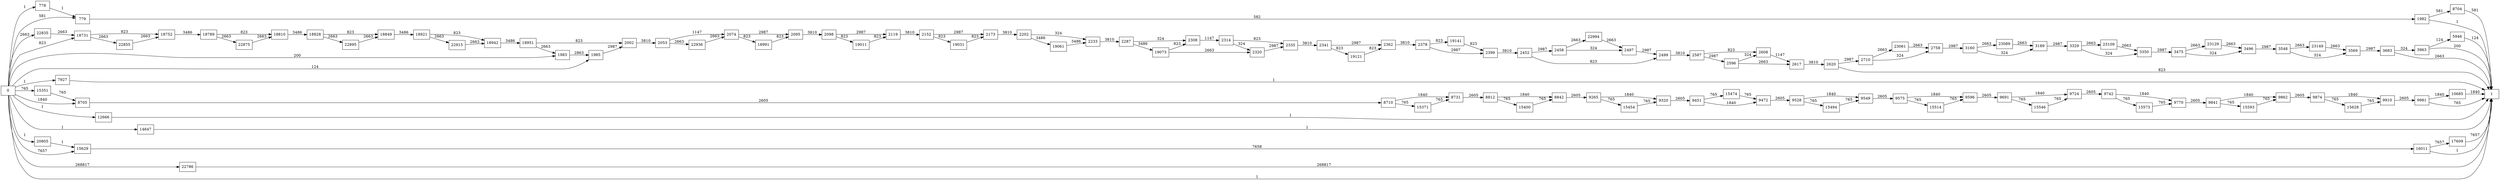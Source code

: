 digraph {
	graph [rankdir=LR]
	node [shape=rectangle]
	778 -> 779 [label=1]
	779 -> 1982 [label=582]
	1982 -> 1 [label=1]
	1982 -> 8704 [label=581]
	1983 -> 1985 [label=2863]
	1985 -> 2002 [label=2987]
	2002 -> 2053 [label=3810]
	2053 -> 2074 [label=1147]
	2053 -> 22936 [label=2663]
	2074 -> 2095 [label=2987]
	2074 -> 18991 [label=823]
	2095 -> 2098 [label=3810]
	2098 -> 2119 [label=2987]
	2098 -> 19011 [label=823]
	2119 -> 2152 [label=3810]
	2152 -> 2173 [label=2987]
	2152 -> 19031 [label=823]
	2173 -> 2202 [label=3810]
	2202 -> 2233 [label=324]
	2202 -> 19061 [label=3486]
	2233 -> 2287 [label=3810]
	2287 -> 2308 [label=324]
	2287 -> 19073 [label=3486]
	2308 -> 2314 [label=1147]
	2314 -> 2320 [label=324]
	2314 -> 2335 [label=823]
	2320 -> 2335 [label=2987]
	2335 -> 2341 [label=3810]
	2341 -> 2362 [label=2987]
	2341 -> 19121 [label=823]
	2362 -> 2378 [label=3810]
	2378 -> 2399 [label=2987]
	2378 -> 19141 [label=823]
	2399 -> 2452 [label=3810]
	2452 -> 2458 [label=2987]
	2452 -> 2499 [label=823]
	2458 -> 2497 [label=324]
	2458 -> 22994 [label=2663]
	2497 -> 2499 [label=2987]
	2499 -> 2587 [label=3810]
	2587 -> 2596 [label=2987]
	2587 -> 2608 [label=823]
	2596 -> 2608 [label=324]
	2596 -> 2617 [label=2663]
	2608 -> 2617 [label=1147]
	2617 -> 2620 [label=3810]
	2620 -> 1 [label=823]
	2620 -> 2710 [label=2987]
	2710 -> 2758 [label=324]
	2710 -> 23061 [label=2663]
	2758 -> 3160 [label=2987]
	3160 -> 3189 [label=324]
	3160 -> 23089 [label=2663]
	3189 -> 3329 [label=2987]
	3329 -> 3350 [label=324]
	3329 -> 23109 [label=2663]
	3350 -> 3475 [label=2987]
	3475 -> 3496 [label=324]
	3475 -> 23129 [label=2663]
	3496 -> 3548 [label=2987]
	3548 -> 3569 [label=324]
	3548 -> 23149 [label=2663]
	3569 -> 3683 [label=2987]
	3683 -> 3963 [label=324]
	3683 -> 1 [label=2663]
	3963 -> 1 [label=200]
	3963 -> 5946 [label=124]
	5946 -> 1 [label=124]
	7927 -> 1 [label=1]
	8704 -> 1 [label=581]
	8705 -> 8710 [label=2605]
	8710 -> 8731 [label=1840]
	8710 -> 15371 [label=765]
	8731 -> 8812 [label=2605]
	8812 -> 8842 [label=1840]
	8812 -> 15400 [label=765]
	8842 -> 9265 [label=2605]
	9265 -> 9320 [label=1840]
	9265 -> 15454 [label=765]
	9320 -> 9451 [label=2605]
	9451 -> 9472 [label=1840]
	9451 -> 15474 [label=765]
	9472 -> 9528 [label=2605]
	9528 -> 9549 [label=1840]
	9528 -> 15494 [label=765]
	9549 -> 9575 [label=2605]
	9575 -> 9596 [label=1840]
	9575 -> 15514 [label=765]
	9596 -> 9691 [label=2605]
	9691 -> 9724 [label=1840]
	9691 -> 15546 [label=765]
	9724 -> 9742 [label=2605]
	9742 -> 9770 [label=1840]
	9742 -> 15573 [label=765]
	9770 -> 9841 [label=2605]
	9841 -> 9862 [label=1840]
	9841 -> 15593 [label=765]
	9862 -> 9874 [label=2605]
	9874 -> 9910 [label=1840]
	9874 -> 15628 [label=765]
	9910 -> 9981 [label=2605]
	9981 -> 1 [label=765]
	9981 -> 10685 [label=1840]
	10685 -> 1 [label=1840]
	12666 -> 1 [label=1]
	14647 -> 1 [label=1]
	15351 -> 8705 [label=765]
	15371 -> 8731 [label=765]
	15400 -> 8842 [label=765]
	15454 -> 9320 [label=765]
	15474 -> 9472 [label=765]
	15494 -> 9549 [label=765]
	15514 -> 9596 [label=765]
	15546 -> 9724 [label=765]
	15573 -> 9770 [label=765]
	15593 -> 9862 [label=765]
	15628 -> 9910 [label=765]
	15629 -> 16011 [label=7658]
	16011 -> 1 [label=1]
	16011 -> 17609 [label=7657]
	17609 -> 1 [label=7657]
	18731 -> 18752 [label=823]
	18731 -> 22855 [label=2663]
	18752 -> 18789 [label=3486]
	18789 -> 18810 [label=823]
	18789 -> 22875 [label=2663]
	18810 -> 18828 [label=3486]
	18828 -> 18849 [label=823]
	18828 -> 22895 [label=2663]
	18849 -> 18921 [label=3486]
	18921 -> 18942 [label=823]
	18921 -> 22915 [label=2663]
	18942 -> 18951 [label=3486]
	18951 -> 2002 [label=823]
	18951 -> 1983 [label=2663]
	18991 -> 2095 [label=823]
	19011 -> 2119 [label=823]
	19031 -> 2173 [label=823]
	19061 -> 2233 [label=3486]
	19073 -> 2308 [label=823]
	19073 -> 2320 [label=2663]
	19121 -> 2362 [label=823]
	19141 -> 2399 [label=823]
	20805 -> 15629 [label=1]
	22786 -> 1 [label=268817]
	22835 -> 18731 [label=2663]
	22855 -> 18752 [label=2663]
	22875 -> 18810 [label=2663]
	22895 -> 18849 [label=2663]
	22915 -> 18942 [label=2663]
	22936 -> 2074 [label=2663]
	22994 -> 2497 [label=2663]
	23061 -> 2758 [label=2663]
	23089 -> 3189 [label=2663]
	23109 -> 3350 [label=2663]
	23129 -> 3496 [label=2663]
	23149 -> 3569 [label=2663]
	0 -> 1983 [label=200]
	0 -> 1985 [label=124]
	0 -> 779 [label=581]
	0 -> 8705 [label=1840]
	0 -> 15629 [label=7657]
	0 -> 778 [label=1]
	0 -> 1 [label=1]
	0 -> 7927 [label=1]
	0 -> 12666 [label=1]
	0 -> 14647 [label=1]
	0 -> 15351 [label=765]
	0 -> 18731 [label=823]
	0 -> 20805 [label=1]
	0 -> 22786 [label=268817]
	0 -> 22835 [label=2663]
}

